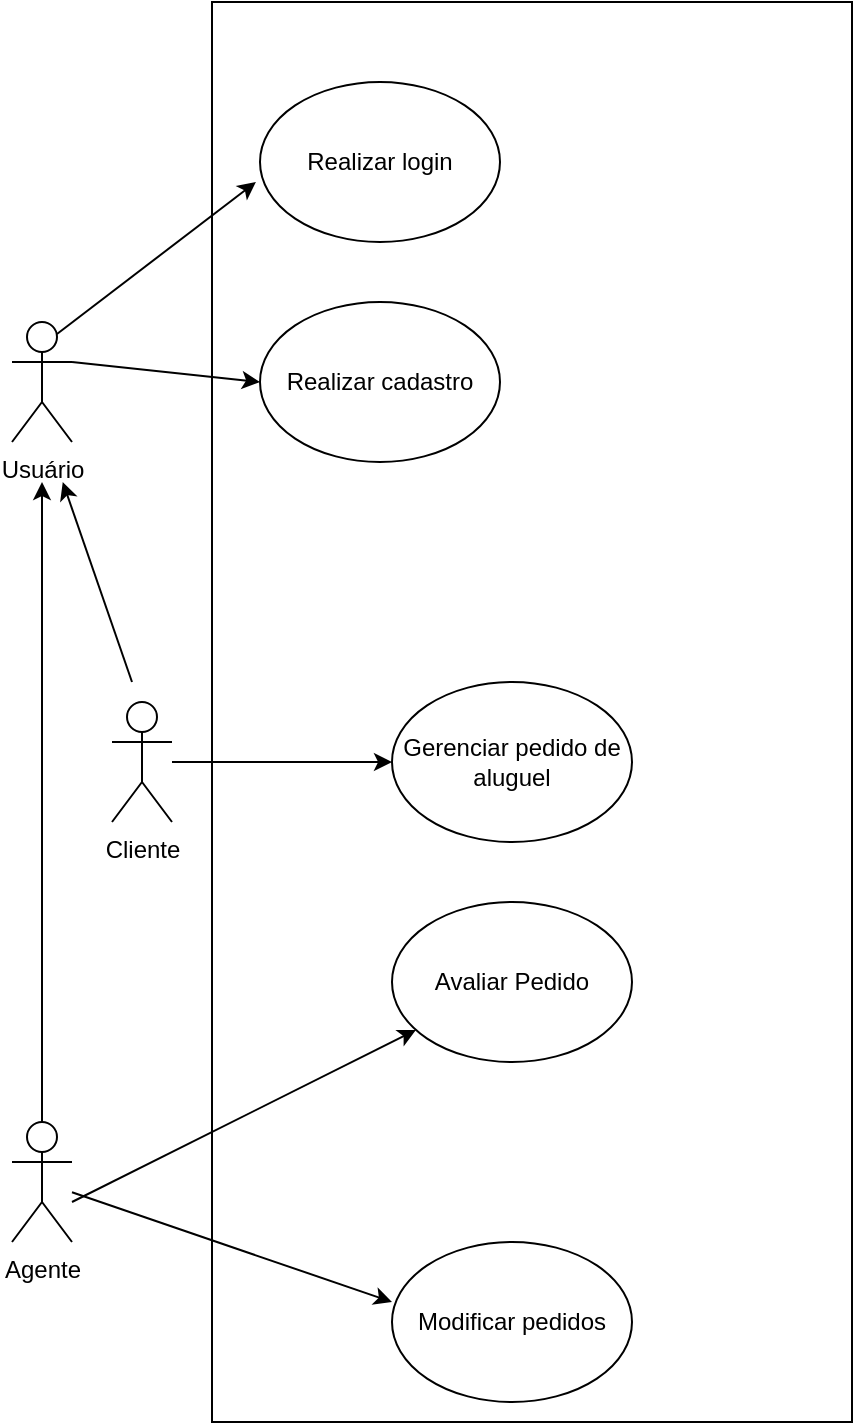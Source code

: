 <mxfile version="21.6.8" type="device">
  <diagram name="Página-1" id="r0zDiKWjglrEanjPjZmC">
    <mxGraphModel dx="1054" dy="1766" grid="1" gridSize="10" guides="1" tooltips="1" connect="1" arrows="1" fold="1" page="1" pageScale="1" pageWidth="827" pageHeight="1169" math="0" shadow="0">
      <root>
        <mxCell id="0" />
        <mxCell id="1" parent="0" />
        <mxCell id="WXxmnsF70zDeDkpeV-K9-1" value="Cliente" style="shape=umlActor;verticalLabelPosition=bottom;verticalAlign=top;html=1;outlineConnect=0;" vertex="1" parent="1">
          <mxGeometry x="220" y="50" width="30" height="60" as="geometry" />
        </mxCell>
        <mxCell id="WXxmnsF70zDeDkpeV-K9-20" style="edgeStyle=orthogonalEdgeStyle;rounded=0;orthogonalLoop=1;jettySize=auto;html=1;exitX=0.5;exitY=0;exitDx=0;exitDy=0;exitPerimeter=0;" edge="1" parent="1" source="WXxmnsF70zDeDkpeV-K9-2">
          <mxGeometry relative="1" as="geometry">
            <mxPoint x="185" y="-60" as="targetPoint" />
          </mxGeometry>
        </mxCell>
        <mxCell id="WXxmnsF70zDeDkpeV-K9-2" value="Agente&lt;br&gt;" style="shape=umlActor;verticalLabelPosition=bottom;verticalAlign=top;html=1;outlineConnect=0;" vertex="1" parent="1">
          <mxGeometry x="170" y="260" width="30" height="60" as="geometry" />
        </mxCell>
        <mxCell id="WXxmnsF70zDeDkpeV-K9-3" value="Gerenciar pedido&amp;nbsp;de aluguel" style="ellipse;whiteSpace=wrap;html=1;" vertex="1" parent="1">
          <mxGeometry x="360" y="40" width="120" height="80" as="geometry" />
        </mxCell>
        <mxCell id="WXxmnsF70zDeDkpeV-K9-4" value="Avaliar Pedido" style="ellipse;whiteSpace=wrap;html=1;" vertex="1" parent="1">
          <mxGeometry x="360" y="150" width="120" height="80" as="geometry" />
        </mxCell>
        <mxCell id="WXxmnsF70zDeDkpeV-K9-5" value="Modificar pedidos&lt;br&gt;" style="ellipse;whiteSpace=wrap;html=1;" vertex="1" parent="1">
          <mxGeometry x="360" y="320" width="120" height="80" as="geometry" />
        </mxCell>
        <mxCell id="WXxmnsF70zDeDkpeV-K9-7" value="" style="endArrow=classic;html=1;rounded=0;entryX=0;entryY=0.375;entryDx=0;entryDy=0;entryPerimeter=0;" edge="1" parent="1" source="WXxmnsF70zDeDkpeV-K9-2" target="WXxmnsF70zDeDkpeV-K9-5">
          <mxGeometry width="50" height="50" relative="1" as="geometry">
            <mxPoint x="210" y="290" as="sourcePoint" />
            <mxPoint x="320" y="290" as="targetPoint" />
          </mxGeometry>
        </mxCell>
        <mxCell id="WXxmnsF70zDeDkpeV-K9-8" value="" style="endArrow=classic;html=1;rounded=0;" edge="1" parent="1" target="WXxmnsF70zDeDkpeV-K9-4">
          <mxGeometry width="50" height="50" relative="1" as="geometry">
            <mxPoint x="200" y="300" as="sourcePoint" />
            <mxPoint x="290" y="260" as="targetPoint" />
          </mxGeometry>
        </mxCell>
        <mxCell id="WXxmnsF70zDeDkpeV-K9-9" value="" style="endArrow=classic;html=1;rounded=0;entryX=0;entryY=0.5;entryDx=0;entryDy=0;" edge="1" parent="1" source="WXxmnsF70zDeDkpeV-K9-1" target="WXxmnsF70zDeDkpeV-K9-3">
          <mxGeometry width="50" height="50" relative="1" as="geometry">
            <mxPoint x="390" y="240" as="sourcePoint" />
            <mxPoint x="440" y="190" as="targetPoint" />
          </mxGeometry>
        </mxCell>
        <mxCell id="WXxmnsF70zDeDkpeV-K9-23" value="" style="endArrow=classic;html=1;rounded=0;" edge="1" parent="1">
          <mxGeometry width="50" height="50" relative="1" as="geometry">
            <mxPoint x="230" y="40" as="sourcePoint" />
            <mxPoint x="195.385" y="-60" as="targetPoint" />
          </mxGeometry>
        </mxCell>
        <mxCell id="WXxmnsF70zDeDkpeV-K9-25" value="Usuário&lt;br&gt;" style="shape=umlActor;verticalLabelPosition=bottom;verticalAlign=top;html=1;outlineConnect=0;" vertex="1" parent="1">
          <mxGeometry x="170" y="-140" width="30" height="60" as="geometry" />
        </mxCell>
        <mxCell id="WXxmnsF70zDeDkpeV-K9-28" value="Realizar login&lt;br&gt;" style="ellipse;whiteSpace=wrap;html=1;" vertex="1" parent="1">
          <mxGeometry x="294" y="-260" width="120" height="80" as="geometry" />
        </mxCell>
        <mxCell id="WXxmnsF70zDeDkpeV-K9-29" value="Realizar cadastro" style="ellipse;whiteSpace=wrap;html=1;" vertex="1" parent="1">
          <mxGeometry x="294" y="-150" width="120" height="80" as="geometry" />
        </mxCell>
        <mxCell id="WXxmnsF70zDeDkpeV-K9-30" value="" style="endArrow=classic;html=1;rounded=0;entryX=-0.017;entryY=0.625;entryDx=0;entryDy=0;entryPerimeter=0;exitX=0.75;exitY=0.1;exitDx=0;exitDy=0;exitPerimeter=0;" edge="1" parent="1" source="WXxmnsF70zDeDkpeV-K9-25" target="WXxmnsF70zDeDkpeV-K9-28">
          <mxGeometry width="50" height="50" relative="1" as="geometry">
            <mxPoint x="210" y="-140" as="sourcePoint" />
            <mxPoint x="440" y="-110" as="targetPoint" />
          </mxGeometry>
        </mxCell>
        <mxCell id="WXxmnsF70zDeDkpeV-K9-31" value="" style="endArrow=classic;html=1;rounded=0;exitX=1;exitY=0.333;exitDx=0;exitDy=0;exitPerimeter=0;entryX=0;entryY=0.5;entryDx=0;entryDy=0;" edge="1" parent="1" source="WXxmnsF70zDeDkpeV-K9-25" target="WXxmnsF70zDeDkpeV-K9-29">
          <mxGeometry width="50" height="50" relative="1" as="geometry">
            <mxPoint x="390" y="-60" as="sourcePoint" />
            <mxPoint x="440" y="-110" as="targetPoint" />
          </mxGeometry>
        </mxCell>
        <mxCell id="WXxmnsF70zDeDkpeV-K9-32" value="" style="rounded=0;whiteSpace=wrap;html=1;fillColor=none;" vertex="1" parent="1">
          <mxGeometry x="270" y="-300" width="320" height="710" as="geometry" />
        </mxCell>
      </root>
    </mxGraphModel>
  </diagram>
</mxfile>

